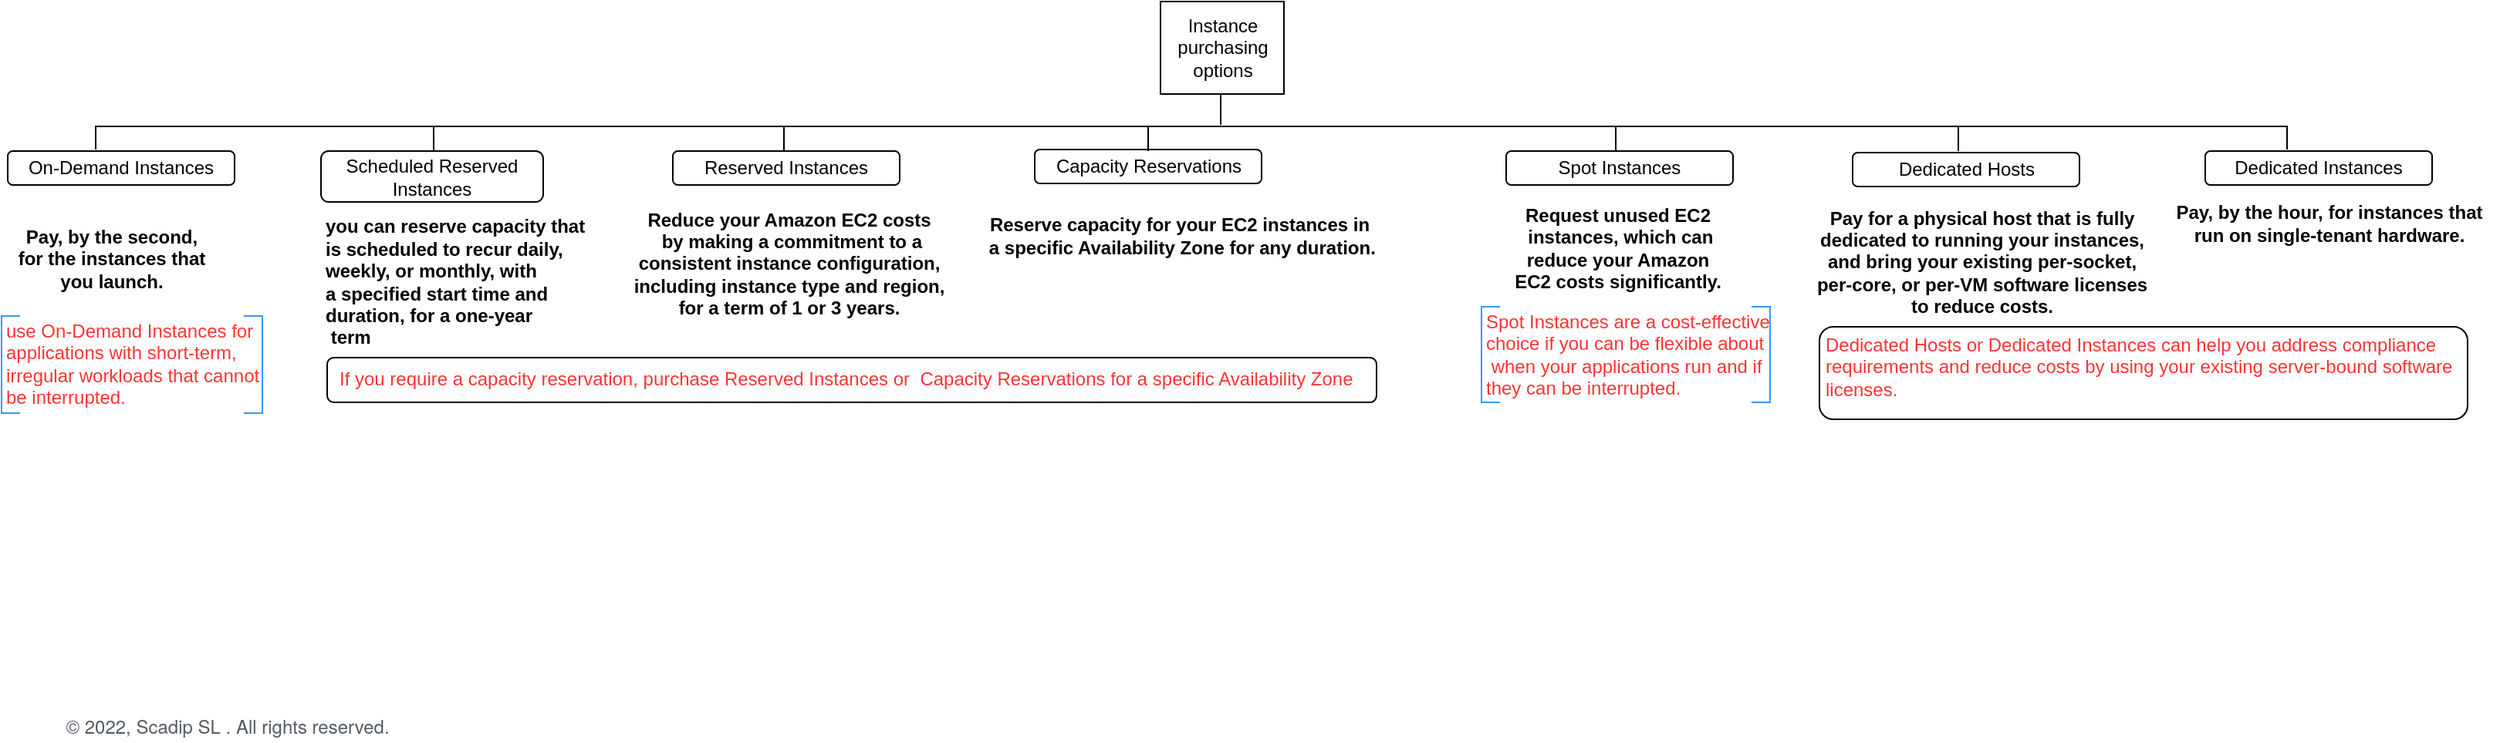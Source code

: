 <mxfile version="20.2.3" type="github">
  <diagram id="NRUUry7xWAZrR5KbMhYG" name="Page-1">
    <mxGraphModel dx="1055" dy="461" grid="1" gridSize="10" guides="1" tooltips="1" connect="1" arrows="1" fold="1" page="1" pageScale="1" pageWidth="1654" pageHeight="1169" math="0" shadow="0">
      <root>
        <mxCell id="0" />
        <mxCell id="1" parent="0" />
        <mxCell id="CTkGnxyHy4XQXVknj4H4-1" value="Instance &lt;br&gt;purchasing &lt;br&gt;options" style="text;html=1;align=center;verticalAlign=middle;resizable=0;points=[];autosize=1;strokeColor=default;fillColor=none;" parent="1" vertex="1">
          <mxGeometry x="780" y="10" width="80" height="60" as="geometry" />
        </mxCell>
        <mxCell id="CTkGnxyHy4XQXVknj4H4-2" value="On-Demand Instances" style="rounded=1;whiteSpace=wrap;html=1;strokeColor=default;fillColor=none;" parent="1" vertex="1">
          <mxGeometry x="33" y="107" width="147" height="22" as="geometry" />
        </mxCell>
        <mxCell id="CTkGnxyHy4XQXVknj4H4-3" value="Scheduled Reserved Instances" style="rounded=1;whiteSpace=wrap;html=1;strokeColor=default;fillColor=none;" parent="1" vertex="1">
          <mxGeometry x="236" y="107" width="144" height="33" as="geometry" />
        </mxCell>
        <mxCell id="CTkGnxyHy4XQXVknj4H4-4" value="Reserved Instances" style="rounded=1;whiteSpace=wrap;html=1;strokeColor=default;fillColor=none;" parent="1" vertex="1">
          <mxGeometry x="464" y="107" width="147" height="22" as="geometry" />
        </mxCell>
        <mxCell id="CTkGnxyHy4XQXVknj4H4-5" value="Spot Instances" style="rounded=1;whiteSpace=wrap;html=1;strokeColor=default;fillColor=none;" parent="1" vertex="1">
          <mxGeometry x="1004" y="107" width="147" height="22" as="geometry" />
        </mxCell>
        <mxCell id="CTkGnxyHy4XQXVknj4H4-7" value="Dedicated Hosts" style="rounded=1;whiteSpace=wrap;html=1;strokeColor=default;fillColor=none;" parent="1" vertex="1">
          <mxGeometry x="1228.5" y="108" width="147" height="22" as="geometry" />
        </mxCell>
        <mxCell id="CTkGnxyHy4XQXVknj4H4-8" value="Dedicated Instances" style="rounded=1;whiteSpace=wrap;html=1;strokeColor=default;fillColor=none;" parent="1" vertex="1">
          <mxGeometry x="1457" y="107" width="147" height="22" as="geometry" />
        </mxCell>
        <mxCell id="CTkGnxyHy4XQXVknj4H4-9" value="Capacity Reservations" style="rounded=1;whiteSpace=wrap;html=1;strokeColor=default;fillColor=none;" parent="1" vertex="1">
          <mxGeometry x="698.5" y="106" width="147" height="22" as="geometry" />
        </mxCell>
        <mxCell id="CTkGnxyHy4XQXVknj4H4-12" value="Pay, by the second, &lt;br&gt;for the instances that &lt;br&gt;you launch." style="text;html=1;align=center;verticalAlign=middle;resizable=0;points=[];autosize=1;strokeColor=none;fillColor=none;fontStyle=1" parent="1" vertex="1">
          <mxGeometry x="30" y="147" width="140" height="60" as="geometry" />
        </mxCell>
        <mxCell id="CTkGnxyHy4XQXVknj4H4-13" value="you can reserve capacity that &lt;br&gt;is scheduled to recur daily, &lt;br&gt;weekly, or monthly, with &lt;br&gt;a specified start time and &lt;br&gt;duration, for a one-year&lt;br&gt;&amp;nbsp;term" style="text;html=1;align=left;verticalAlign=middle;resizable=0;points=[];autosize=1;strokeColor=none;fillColor=none;fontStyle=1" parent="1" vertex="1">
          <mxGeometry x="237" y="142" width="190" height="100" as="geometry" />
        </mxCell>
        <mxCell id="CTkGnxyHy4XQXVknj4H4-14" value="Reduce your Amazon EC2 costs&lt;br&gt;&amp;nbsp;by making a commitment to a &lt;br&gt;consistent instance configuration, &lt;br&gt;including instance type and region, &lt;br&gt;for a term of 1 or 3 years." style="text;html=1;align=center;verticalAlign=middle;resizable=0;points=[];autosize=1;strokeColor=none;fillColor=none;fontStyle=1" parent="1" vertex="1">
          <mxGeometry x="429" y="135" width="220" height="90" as="geometry" />
        </mxCell>
        <mxCell id="CTkGnxyHy4XQXVknj4H4-15" value="Request unused EC2&lt;br&gt;&amp;nbsp;instances, which can &lt;br&gt;reduce your Amazon &lt;br&gt;EC2 costs significantly." style="text;html=1;align=center;verticalAlign=middle;resizable=0;points=[];autosize=1;strokeColor=none;fillColor=none;fontStyle=1" parent="1" vertex="1">
          <mxGeometry x="996" y="135" width="160" height="70" as="geometry" />
        </mxCell>
        <mxCell id="CTkGnxyHy4XQXVknj4H4-16" value="Pay for a physical host that is fully &lt;br&gt;dedicated to running your instances, &lt;br&gt;and bring your existing per-socket, &lt;br&gt;per-core, or per-VM software licenses &lt;br&gt;to reduce costs." style="text;html=1;align=center;verticalAlign=middle;resizable=0;points=[];autosize=1;strokeColor=none;fillColor=none;fontStyle=1" parent="1" vertex="1">
          <mxGeometry x="1192" y="134" width="240" height="90" as="geometry" />
        </mxCell>
        <mxCell id="CTkGnxyHy4XQXVknj4H4-17" value="Reserve capacity for your EC2 instances in&lt;br&gt;&amp;nbsp;a specific Availability Zone for any duration." style="text;html=1;align=center;verticalAlign=middle;resizable=0;points=[];autosize=1;strokeColor=none;fillColor=none;fontStyle=1" parent="1" vertex="1">
          <mxGeometry x="652" y="142" width="280" height="40" as="geometry" />
        </mxCell>
        <mxCell id="CTkGnxyHy4XQXVknj4H4-19" value="Pay, by the hour, for instances that &lt;br&gt;run on single-tenant hardware." style="text;html=1;align=center;verticalAlign=middle;resizable=0;points=[];autosize=1;strokeColor=none;fillColor=none;fontStyle=1" parent="1" vertex="1">
          <mxGeometry x="1427" y="134" width="220" height="40" as="geometry" />
        </mxCell>
        <mxCell id="CTkGnxyHy4XQXVknj4H4-20" value="" style="strokeWidth=1;html=1;shape=mxgraph.flowchart.annotation_1;align=left;pointerEvents=1;direction=south;" parent="1" vertex="1">
          <mxGeometry x="90" y="91" width="1420" height="15" as="geometry" />
        </mxCell>
        <mxCell id="CTkGnxyHy4XQXVknj4H4-21" value="" style="endArrow=none;html=1;rounded=0;" parent="1" edge="1">
          <mxGeometry width="50" height="50" relative="1" as="geometry">
            <mxPoint x="819" y="90" as="sourcePoint" />
            <mxPoint x="819" y="70" as="targetPoint" />
          </mxGeometry>
        </mxCell>
        <mxCell id="CTkGnxyHy4XQXVknj4H4-22" value="" style="endArrow=none;html=1;rounded=0;" parent="1" edge="1">
          <mxGeometry width="50" height="50" relative="1" as="geometry">
            <mxPoint x="819" y="90" as="sourcePoint" />
            <mxPoint x="819" y="70" as="targetPoint" />
          </mxGeometry>
        </mxCell>
        <mxCell id="CTkGnxyHy4XQXVknj4H4-24" value="" style="line;strokeWidth=1;html=1;fillColor=none;direction=south;" parent="1" vertex="1">
          <mxGeometry x="304" y="91" width="10" height="16" as="geometry" />
        </mxCell>
        <mxCell id="CTkGnxyHy4XQXVknj4H4-25" value="" style="line;strokeWidth=1;html=1;fillColor=none;direction=south;" parent="1" vertex="1">
          <mxGeometry x="531" y="91" width="10" height="16" as="geometry" />
        </mxCell>
        <mxCell id="CTkGnxyHy4XQXVknj4H4-26" value="" style="line;strokeWidth=1;html=1;fillColor=none;direction=south;" parent="1" vertex="1">
          <mxGeometry x="767" y="91" width="10" height="16" as="geometry" />
        </mxCell>
        <mxCell id="CTkGnxyHy4XQXVknj4H4-27" value="" style="line;strokeWidth=1;html=1;fillColor=none;direction=south;" parent="1" vertex="1">
          <mxGeometry x="1070" y="91" width="10" height="16" as="geometry" />
        </mxCell>
        <mxCell id="CTkGnxyHy4XQXVknj4H4-28" value="" style="line;strokeWidth=1;html=1;fillColor=none;direction=south;" parent="1" vertex="1">
          <mxGeometry x="1292" y="91" width="10" height="16" as="geometry" />
        </mxCell>
        <mxCell id="CTkGnxyHy4XQXVknj4H4-29" value="&lt;font color=&quot;#ff3333&quot;&gt;use On-Demand Instances for &lt;br&gt;applications with short-term,&amp;nbsp;&lt;br&gt;irregular workloads that cannot &lt;br&gt;be interrupted.&lt;/font&gt;" style="text;html=1;align=left;verticalAlign=middle;resizable=0;points=[];autosize=1;strokeColor=none;fillColor=none;" parent="1" vertex="1">
          <mxGeometry x="30" y="210" width="190" height="70" as="geometry" />
        </mxCell>
        <mxCell id="CTkGnxyHy4XQXVknj4H4-31" value="" style="strokeWidth=1;html=1;shape=mxgraph.flowchart.annotation_1;align=left;pointerEvents=1;fontColor=#000033;fillColor=none;strokeColor=#3399FF;" parent="1" vertex="1">
          <mxGeometry x="29" y="214" width="12" height="63" as="geometry" />
        </mxCell>
        <mxCell id="CTkGnxyHy4XQXVknj4H4-32" value="" style="strokeWidth=1;html=1;shape=mxgraph.flowchart.annotation_1;align=left;pointerEvents=1;fontColor=#000033;fillColor=none;direction=west;strokeColor=#3399FF;" parent="1" vertex="1">
          <mxGeometry x="186" y="214" width="12" height="63" as="geometry" />
        </mxCell>
        <mxCell id="CTkGnxyHy4XQXVknj4H4-33" value="Spot Instances are a cost-effective &lt;br&gt;choice if you can be flexible about&lt;br&gt;&amp;nbsp;when your applications run and if &lt;br&gt;they can be interrupted." style="text;html=1;align=left;verticalAlign=middle;resizable=0;points=[];autosize=1;strokeColor=none;fillColor=none;fontColor=#FF3333;" parent="1" vertex="1">
          <mxGeometry x="989" y="204" width="210" height="70" as="geometry" />
        </mxCell>
        <mxCell id="CTkGnxyHy4XQXVknj4H4-36" value="" style="strokeWidth=1;html=1;shape=mxgraph.flowchart.annotation_1;align=left;pointerEvents=1;fontColor=#000033;fillColor=none;strokeColor=#3399FF;" parent="1" vertex="1">
          <mxGeometry x="988" y="208" width="12" height="62" as="geometry" />
        </mxCell>
        <mxCell id="CTkGnxyHy4XQXVknj4H4-37" value="" style="strokeWidth=1;html=1;shape=mxgraph.flowchart.annotation_1;align=left;pointerEvents=1;fontColor=#000033;fillColor=none;direction=west;strokeColor=#3399FF;" parent="1" vertex="1">
          <mxGeometry x="1163" y="208" width="12" height="62" as="geometry" />
        </mxCell>
        <mxCell id="CTkGnxyHy4XQXVknj4H4-38" value="Dedicated Hosts or Dedicated Instances can help you address compliance &lt;br&gt;requirements and reduce costs by using your existing server-bound software &lt;br&gt;licenses." style="text;html=1;align=left;verticalAlign=middle;resizable=0;points=[];autosize=1;strokeColor=none;fillColor=none;fontColor=#FF3333;" parent="1" vertex="1">
          <mxGeometry x="1209" y="216.5" width="430" height="60" as="geometry" />
        </mxCell>
        <mxCell id="CTkGnxyHy4XQXVknj4H4-39" value="" style="rounded=1;whiteSpace=wrap;html=1;fontColor=#FF3333;strokeColor=default;strokeWidth=1;fillColor=none;" parent="1" vertex="1">
          <mxGeometry x="1207" y="221" width="420" height="60" as="geometry" />
        </mxCell>
        <mxCell id="CTkGnxyHy4XQXVknj4H4-41" value="If you require a capacity reservation, purchase Reserved Instances or&amp;nbsp; Capacity Reservations for a specific Availability Zone" style="text;html=1;align=left;verticalAlign=middle;resizable=0;points=[];autosize=1;strokeColor=none;fillColor=none;fontColor=#FF3333;" parent="1" vertex="1">
          <mxGeometry x="246" y="240" width="680" height="30" as="geometry" />
        </mxCell>
        <mxCell id="CTkGnxyHy4XQXVknj4H4-42" value="" style="rounded=1;whiteSpace=wrap;html=1;fontColor=#FF3333;strokeColor=default;strokeWidth=1;fillColor=none;" parent="1" vertex="1">
          <mxGeometry x="240" y="241" width="680" height="29" as="geometry" />
        </mxCell>
        <mxCell id="CeRce04lDFD8QkWVWEs2-1" value="&lt;span style=&quot;color: rgb(84, 91, 100); font-family: &amp;quot;Amazon Ember&amp;quot;, &amp;quot;Helvetica Neue&amp;quot;, Roboto, Arial, sans-serif; text-align: start; background-color: rgb(255, 255, 255);&quot;&gt;© 2022, Scadip SL&amp;nbsp;&lt;/span&gt;&lt;span style=&quot;color: rgb(84, 91, 100); font-family: &amp;quot;Amazon Ember&amp;quot;, &amp;quot;Helvetica Neue&amp;quot;, Roboto, Arial, sans-serif; text-align: start; background-color: rgb(255, 255, 255);&quot;&gt;. All rights reserved.&lt;/span&gt;" style="text;html=1;align=center;verticalAlign=middle;resizable=0;points=[];autosize=1;strokeColor=none;fillColor=none;fontSize=12;" parent="1" vertex="1">
          <mxGeometry x="60" y="470" width="230" height="20" as="geometry" />
        </mxCell>
      </root>
    </mxGraphModel>
  </diagram>
</mxfile>
